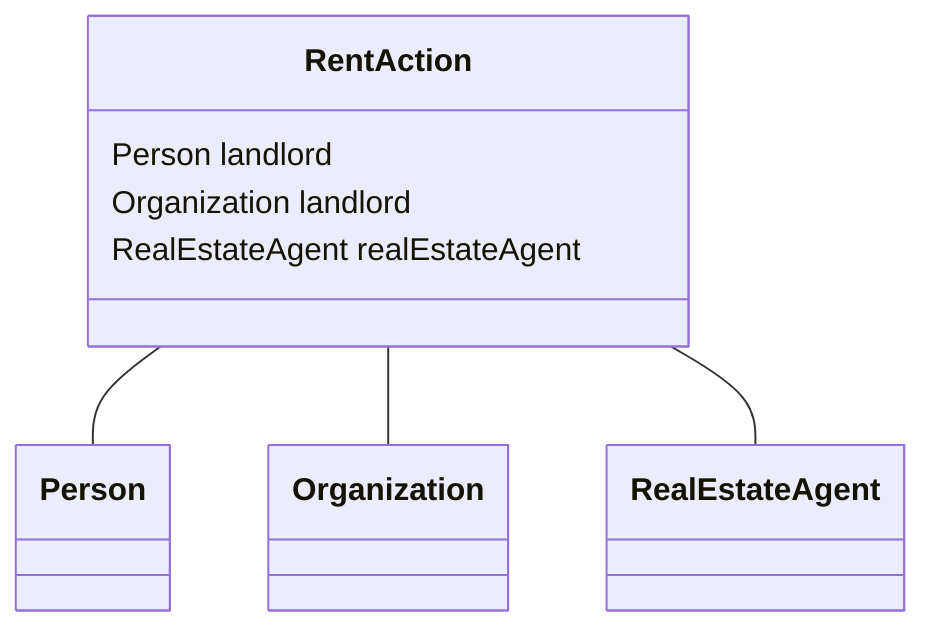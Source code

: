 classDiagram
  RentAction -- Person
  RentAction -- Organization
  RentAction -- RealEstateAgent


class RentAction {

  Person landlord
  Organization landlord
  RealEstateAgent realEstateAgent

 }